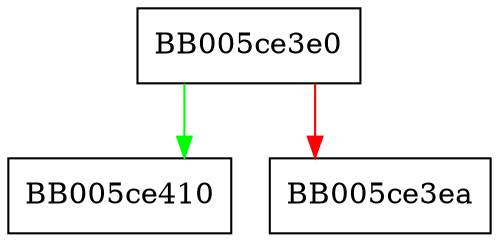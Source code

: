 digraph EVP_MAC_CTX_gettable_params {
  node [shape="box"];
  graph [splines=ortho];
  BB005ce3e0 -> BB005ce410 [color="green"];
  BB005ce3e0 -> BB005ce3ea [color="red"];
}